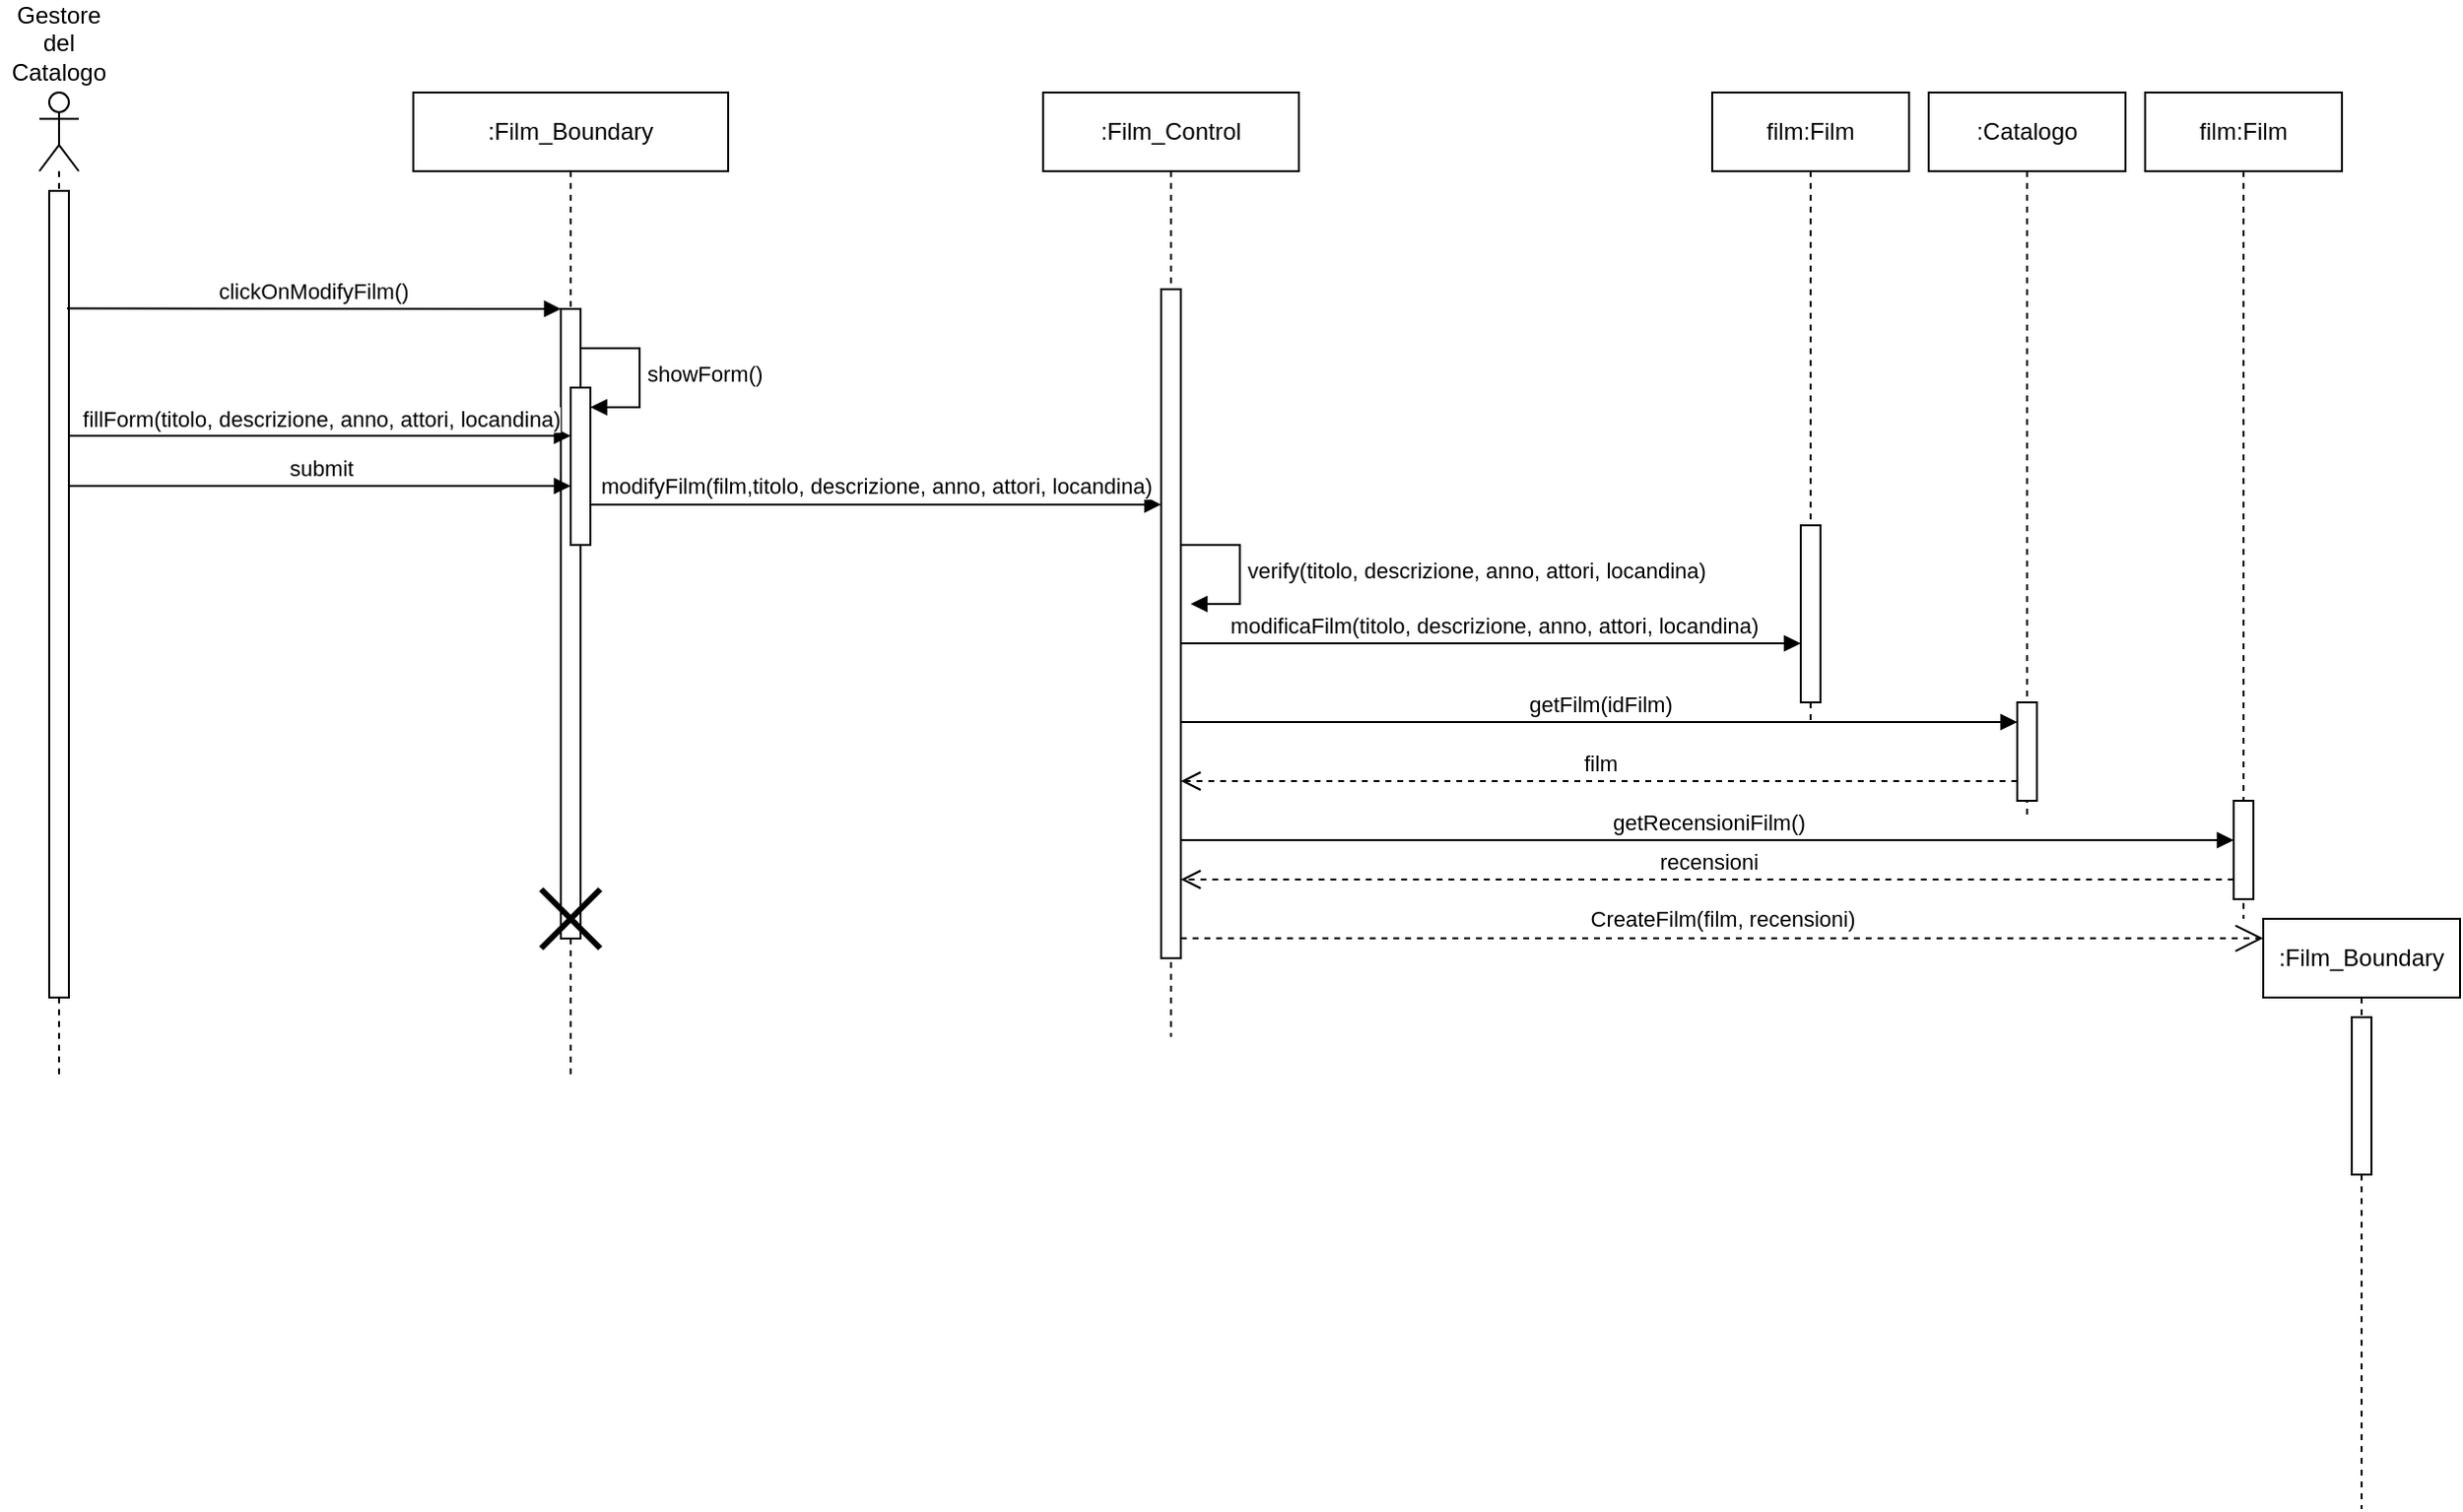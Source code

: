 <mxfile version="26.0.5">
  <diagram name="Page-1" id="zOEEpCLVx3BSE4MT3N1Z">
    <mxGraphModel dx="1129" dy="893" grid="1" gridSize="10" guides="1" tooltips="1" connect="1" arrows="1" fold="1" page="1" pageScale="1" pageWidth="827" pageHeight="1169" math="0" shadow="0">
      <root>
        <mxCell id="0" />
        <mxCell id="1" parent="0" />
        <mxCell id="8Ej33cnu8C2wVYuQZI-p-48" value="" style="shape=umlLifeline;perimeter=lifelinePerimeter;whiteSpace=wrap;html=1;container=1;dropTarget=0;collapsible=0;recursiveResize=0;outlineConnect=0;portConstraint=eastwest;newEdgeStyle={&quot;curved&quot;:0,&quot;rounded&quot;:0};participant=umlActor;" vertex="1" parent="1">
          <mxGeometry x="670" y="760" width="20" height="500" as="geometry" />
        </mxCell>
        <mxCell id="8Ej33cnu8C2wVYuQZI-p-49" value="" style="html=1;points=[[0,0,0,0,5],[0,1,0,0,-5],[1,0,0,0,5],[1,1,0,0,-5]];perimeter=orthogonalPerimeter;outlineConnect=0;targetShapes=umlLifeline;portConstraint=eastwest;newEdgeStyle={&quot;curved&quot;:0,&quot;rounded&quot;:0};" vertex="1" parent="8Ej33cnu8C2wVYuQZI-p-48">
          <mxGeometry x="5" y="50" width="10" height="410" as="geometry" />
        </mxCell>
        <mxCell id="8Ej33cnu8C2wVYuQZI-p-50" value="Gestore del Catalogo" style="text;html=1;align=center;verticalAlign=middle;whiteSpace=wrap;rounded=0;" vertex="1" parent="1">
          <mxGeometry x="650" y="720" width="60" height="30" as="geometry" />
        </mxCell>
        <mxCell id="8Ej33cnu8C2wVYuQZI-p-51" value="clickOnModifyFilm()" style="html=1;verticalAlign=bottom;endArrow=block;curved=0;rounded=0;exitX=0.8;exitY=0.166;exitDx=0;exitDy=0;exitPerimeter=0;" edge="1" parent="1" target="8Ej33cnu8C2wVYuQZI-p-53">
          <mxGeometry width="80" relative="1" as="geometry">
            <mxPoint x="684" y="869.76" as="sourcePoint" />
            <mxPoint x="840" y="870" as="targetPoint" />
          </mxGeometry>
        </mxCell>
        <mxCell id="8Ej33cnu8C2wVYuQZI-p-52" value=":Film_Boundary" style="shape=umlLifeline;perimeter=lifelinePerimeter;whiteSpace=wrap;html=1;container=1;dropTarget=0;collapsible=0;recursiveResize=0;outlineConnect=0;portConstraint=eastwest;newEdgeStyle={&quot;curved&quot;:0,&quot;rounded&quot;:0};" vertex="1" parent="1">
          <mxGeometry x="860" y="760" width="160" height="500" as="geometry" />
        </mxCell>
        <mxCell id="8Ej33cnu8C2wVYuQZI-p-53" value="" style="html=1;points=[[0,0,0,0,5],[0,1,0,0,-5],[1,0,0,0,5],[1,1,0,0,-5]];perimeter=orthogonalPerimeter;outlineConnect=0;targetShapes=umlLifeline;portConstraint=eastwest;newEdgeStyle={&quot;curved&quot;:0,&quot;rounded&quot;:0};" vertex="1" parent="8Ej33cnu8C2wVYuQZI-p-52">
          <mxGeometry x="75" y="110" width="10" height="320" as="geometry" />
        </mxCell>
        <mxCell id="8Ej33cnu8C2wVYuQZI-p-54" value="" style="html=1;points=[[0,0,0,0,5],[0,1,0,0,-5],[1,0,0,0,5],[1,1,0,0,-5]];perimeter=orthogonalPerimeter;outlineConnect=0;targetShapes=umlLifeline;portConstraint=eastwest;newEdgeStyle={&quot;curved&quot;:0,&quot;rounded&quot;:0};" vertex="1" parent="8Ej33cnu8C2wVYuQZI-p-52">
          <mxGeometry x="80" y="150" width="10" height="80" as="geometry" />
        </mxCell>
        <mxCell id="8Ej33cnu8C2wVYuQZI-p-55" value="showForm()" style="html=1;align=left;spacingLeft=2;endArrow=block;rounded=0;edgeStyle=orthogonalEdgeStyle;curved=0;rounded=0;" edge="1" parent="8Ej33cnu8C2wVYuQZI-p-52" target="8Ej33cnu8C2wVYuQZI-p-54">
          <mxGeometry relative="1" as="geometry">
            <mxPoint x="85" y="130" as="sourcePoint" />
            <Array as="points">
              <mxPoint x="115" y="160" />
            </Array>
          </mxGeometry>
        </mxCell>
        <mxCell id="8Ej33cnu8C2wVYuQZI-p-56" value="" style="shape=umlDestroy;whiteSpace=wrap;html=1;strokeWidth=3;targetShapes=umlLifeline;" vertex="1" parent="8Ej33cnu8C2wVYuQZI-p-52">
          <mxGeometry x="65" y="405" width="30" height="30" as="geometry" />
        </mxCell>
        <mxCell id="8Ej33cnu8C2wVYuQZI-p-57" value=":Film_Control" style="shape=umlLifeline;perimeter=lifelinePerimeter;whiteSpace=wrap;html=1;container=1;dropTarget=0;collapsible=0;recursiveResize=0;outlineConnect=0;portConstraint=eastwest;newEdgeStyle={&quot;curved&quot;:0,&quot;rounded&quot;:0};" vertex="1" parent="1">
          <mxGeometry x="1180" y="760" width="130" height="480" as="geometry" />
        </mxCell>
        <mxCell id="8Ej33cnu8C2wVYuQZI-p-58" value="" style="html=1;points=[[0,0,0,0,5],[0,1,0,0,-5],[1,0,0,0,5],[1,1,0,0,-5]];perimeter=orthogonalPerimeter;outlineConnect=0;targetShapes=umlLifeline;portConstraint=eastwest;newEdgeStyle={&quot;curved&quot;:0,&quot;rounded&quot;:0};" vertex="1" parent="8Ej33cnu8C2wVYuQZI-p-57">
          <mxGeometry x="60" y="100" width="10" height="340" as="geometry" />
        </mxCell>
        <mxCell id="8Ej33cnu8C2wVYuQZI-p-59" value="verify(t&lt;span style=&quot;text-align: center;&quot;&gt;itolo, descrizione, anno, attori, locandina&lt;/span&gt;)" style="html=1;align=left;spacingLeft=2;endArrow=block;rounded=0;edgeStyle=orthogonalEdgeStyle;curved=0;rounded=0;" edge="1" parent="8Ej33cnu8C2wVYuQZI-p-57">
          <mxGeometry relative="1" as="geometry">
            <mxPoint x="70" y="230" as="sourcePoint" />
            <Array as="points">
              <mxPoint x="100" y="260" />
            </Array>
            <mxPoint x="75" y="260" as="targetPoint" />
          </mxGeometry>
        </mxCell>
        <mxCell id="8Ej33cnu8C2wVYuQZI-p-60" value="film:Film" style="shape=umlLifeline;perimeter=lifelinePerimeter;whiteSpace=wrap;html=1;container=1;dropTarget=0;collapsible=0;recursiveResize=0;outlineConnect=0;portConstraint=eastwest;newEdgeStyle={&quot;curved&quot;:0,&quot;rounded&quot;:0};" vertex="1" parent="1">
          <mxGeometry x="1520" y="760" width="100" height="320" as="geometry" />
        </mxCell>
        <mxCell id="8Ej33cnu8C2wVYuQZI-p-61" value="" style="html=1;points=[[0,0,0,0,5],[0,1,0,0,-5],[1,0,0,0,5],[1,1,0,0,-5]];perimeter=orthogonalPerimeter;outlineConnect=0;targetShapes=umlLifeline;portConstraint=eastwest;newEdgeStyle={&quot;curved&quot;:0,&quot;rounded&quot;:0};" vertex="1" parent="8Ej33cnu8C2wVYuQZI-p-60">
          <mxGeometry x="45" y="220" width="10" height="90" as="geometry" />
        </mxCell>
        <mxCell id="8Ej33cnu8C2wVYuQZI-p-62" value="fillForm(titolo, descrizione, anno, attori, locandina)" style="html=1;verticalAlign=bottom;endArrow=block;curved=0;rounded=0;" edge="1" parent="1" source="8Ej33cnu8C2wVYuQZI-p-49">
          <mxGeometry width="80" relative="1" as="geometry">
            <mxPoint x="690" y="935" as="sourcePoint" />
            <mxPoint x="940" y="934.5" as="targetPoint" />
          </mxGeometry>
        </mxCell>
        <mxCell id="8Ej33cnu8C2wVYuQZI-p-63" value="modifyFilm(film,titolo, descrizione, anno, attori, locandina)" style="html=1;verticalAlign=bottom;endArrow=block;curved=0;rounded=0;" edge="1" parent="1" target="8Ej33cnu8C2wVYuQZI-p-58">
          <mxGeometry width="80" relative="1" as="geometry">
            <mxPoint x="950" y="969.44" as="sourcePoint" />
            <mxPoint x="1144.5" y="969.44" as="targetPoint" />
          </mxGeometry>
        </mxCell>
        <mxCell id="8Ej33cnu8C2wVYuQZI-p-64" value="modificaFilm(titolo, descrizione, anno, attori, locandina)" style="html=1;verticalAlign=bottom;endArrow=block;curved=0;rounded=0;" edge="1" parent="1">
          <mxGeometry x="0.006" width="80" relative="1" as="geometry">
            <mxPoint x="1250" y="1040" as="sourcePoint" />
            <mxPoint x="1565" y="1040" as="targetPoint" />
            <mxPoint as="offset" />
          </mxGeometry>
        </mxCell>
        <mxCell id="8Ej33cnu8C2wVYuQZI-p-65" value="submit" style="html=1;verticalAlign=bottom;endArrow=block;curved=0;rounded=0;" edge="1" parent="1">
          <mxGeometry width="80" relative="1" as="geometry">
            <mxPoint x="685" y="960" as="sourcePoint" />
            <mxPoint x="940" y="960" as="targetPoint" />
          </mxGeometry>
        </mxCell>
        <mxCell id="8Ej33cnu8C2wVYuQZI-p-66" value="film:Film" style="shape=umlLifeline;perimeter=lifelinePerimeter;whiteSpace=wrap;html=1;container=1;dropTarget=0;collapsible=0;recursiveResize=0;outlineConnect=0;portConstraint=eastwest;newEdgeStyle={&quot;curved&quot;:0,&quot;rounded&quot;:0};" vertex="1" parent="1">
          <mxGeometry x="1740" y="760" width="100" height="420" as="geometry" />
        </mxCell>
        <mxCell id="8Ej33cnu8C2wVYuQZI-p-67" value="" style="html=1;points=[[0,0,0,0,5],[0,1,0,0,-5],[1,0,0,0,5],[1,1,0,0,-5]];perimeter=orthogonalPerimeter;outlineConnect=0;targetShapes=umlLifeline;portConstraint=eastwest;newEdgeStyle={&quot;curved&quot;:0,&quot;rounded&quot;:0};" vertex="1" parent="8Ej33cnu8C2wVYuQZI-p-66">
          <mxGeometry x="45" y="360" width="10" height="50" as="geometry" />
        </mxCell>
        <mxCell id="8Ej33cnu8C2wVYuQZI-p-68" value=":Catalogo" style="shape=umlLifeline;perimeter=lifelinePerimeter;whiteSpace=wrap;html=1;container=1;dropTarget=0;collapsible=0;recursiveResize=0;outlineConnect=0;portConstraint=eastwest;newEdgeStyle={&quot;curved&quot;:0,&quot;rounded&quot;:0};" vertex="1" parent="1">
          <mxGeometry x="1630" y="760" width="100" height="370" as="geometry" />
        </mxCell>
        <mxCell id="8Ej33cnu8C2wVYuQZI-p-69" value="" style="html=1;points=[[0,0,0,0,5],[0,1,0,0,-5],[1,0,0,0,5],[1,1,0,0,-5]];perimeter=orthogonalPerimeter;outlineConnect=0;targetShapes=umlLifeline;portConstraint=eastwest;newEdgeStyle={&quot;curved&quot;:0,&quot;rounded&quot;:0};" vertex="1" parent="8Ej33cnu8C2wVYuQZI-p-68">
          <mxGeometry x="45" y="310" width="10" height="50" as="geometry" />
        </mxCell>
        <mxCell id="8Ej33cnu8C2wVYuQZI-p-70" value="getFilm(idFilm)" style="html=1;verticalAlign=bottom;endArrow=block;curved=0;rounded=0;" edge="1" parent="1">
          <mxGeometry width="80" relative="1" as="geometry">
            <mxPoint x="1250" y="1080" as="sourcePoint" />
            <mxPoint x="1675" y="1080" as="targetPoint" />
          </mxGeometry>
        </mxCell>
        <mxCell id="8Ej33cnu8C2wVYuQZI-p-71" value="film" style="html=1;verticalAlign=bottom;endArrow=open;dashed=1;endSize=8;curved=0;rounded=0;" edge="1" parent="1">
          <mxGeometry relative="1" as="geometry">
            <mxPoint x="1675" y="1110" as="sourcePoint" />
            <mxPoint x="1250" y="1110" as="targetPoint" />
          </mxGeometry>
        </mxCell>
        <mxCell id="8Ej33cnu8C2wVYuQZI-p-72" value="getRecensioniFilm()" style="html=1;verticalAlign=bottom;endArrow=block;curved=0;rounded=0;" edge="1" parent="1">
          <mxGeometry width="80" relative="1" as="geometry">
            <mxPoint x="1250" y="1140" as="sourcePoint" />
            <mxPoint x="1785" y="1140" as="targetPoint" />
          </mxGeometry>
        </mxCell>
        <mxCell id="8Ej33cnu8C2wVYuQZI-p-73" value="recensioni" style="html=1;verticalAlign=bottom;endArrow=open;dashed=1;endSize=8;curved=0;rounded=0;" edge="1" parent="1">
          <mxGeometry relative="1" as="geometry">
            <mxPoint x="1785" y="1160" as="sourcePoint" />
            <mxPoint x="1250" y="1160" as="targetPoint" />
          </mxGeometry>
        </mxCell>
        <mxCell id="8Ej33cnu8C2wVYuQZI-p-74" value=":Film_Boundary" style="shape=umlLifeline;perimeter=lifelinePerimeter;whiteSpace=wrap;html=1;container=1;dropTarget=0;collapsible=0;recursiveResize=0;outlineConnect=0;portConstraint=eastwest;newEdgeStyle={&quot;curved&quot;:0,&quot;rounded&quot;:0};" vertex="1" parent="1">
          <mxGeometry x="1800" y="1180" width="100" height="300" as="geometry" />
        </mxCell>
        <mxCell id="8Ej33cnu8C2wVYuQZI-p-75" value="" style="html=1;points=[[0,0,0,0,5],[0,1,0,0,-5],[1,0,0,0,5],[1,1,0,0,-5]];perimeter=orthogonalPerimeter;outlineConnect=0;targetShapes=umlLifeline;portConstraint=eastwest;newEdgeStyle={&quot;curved&quot;:0,&quot;rounded&quot;:0};" vertex="1" parent="8Ej33cnu8C2wVYuQZI-p-74">
          <mxGeometry x="45" y="50" width="10" height="80" as="geometry" />
        </mxCell>
        <mxCell id="8Ej33cnu8C2wVYuQZI-p-76" value="CreateFilm(film, recensioni)" style="endArrow=open;endSize=12;dashed=1;html=1;rounded=0;entryX=0;entryY=0.033;entryDx=0;entryDy=0;entryPerimeter=0;" edge="1" parent="1" source="8Ej33cnu8C2wVYuQZI-p-58" target="8Ej33cnu8C2wVYuQZI-p-74">
          <mxGeometry y="10" width="160" relative="1" as="geometry">
            <mxPoint x="1195" y="1190" as="sourcePoint" />
            <mxPoint x="1540" y="1190" as="targetPoint" />
            <mxPoint as="offset" />
          </mxGeometry>
        </mxCell>
      </root>
    </mxGraphModel>
  </diagram>
</mxfile>

